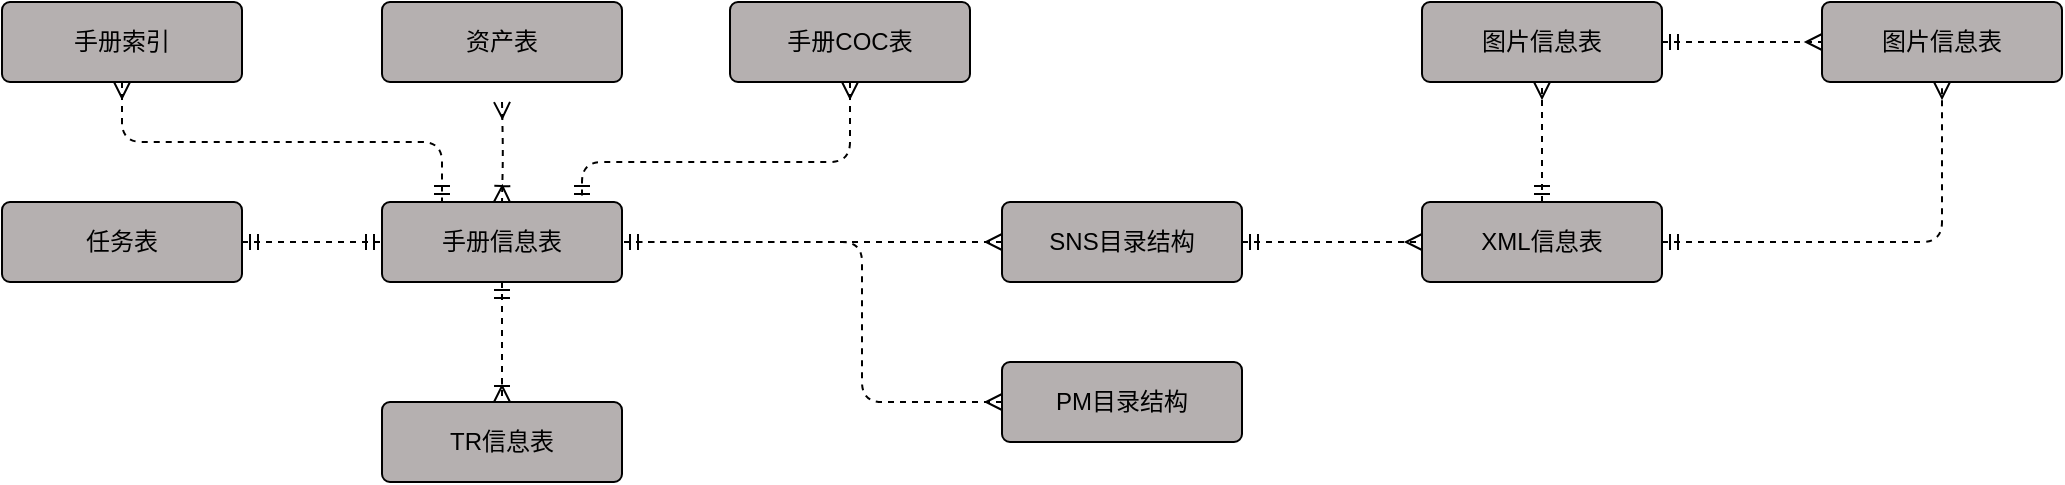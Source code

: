 <mxfile version="20.8.13" type="github">
  <diagram name="第 1 页" id="m6tsXBtOtZVhC4iY9ZGd">
    <mxGraphModel dx="651" dy="395" grid="1" gridSize="10" guides="1" tooltips="1" connect="1" arrows="1" fold="1" page="1" pageScale="1" pageWidth="827" pageHeight="1169" math="0" shadow="0">
      <root>
        <mxCell id="0" />
        <mxCell id="1" parent="0" />
        <mxCell id="i7sV4mJ3DL0peG9fB5IH-2" value="手册信息表" style="rounded=1;arcSize=10;whiteSpace=wrap;html=1;align=center;fillColor=#b5b0b0;" vertex="1" parent="1">
          <mxGeometry x="240" y="220" width="120" height="40" as="geometry" />
        </mxCell>
        <mxCell id="i7sV4mJ3DL0peG9fB5IH-4" value="资产表" style="rounded=1;arcSize=10;whiteSpace=wrap;html=1;align=center;fillColor=#b5b0b0;" vertex="1" parent="1">
          <mxGeometry x="240" y="120" width="120" height="40" as="geometry" />
        </mxCell>
        <mxCell id="i7sV4mJ3DL0peG9fB5IH-5" value="手册索引" style="rounded=1;arcSize=10;whiteSpace=wrap;html=1;align=center;fillColor=#b5b0b0;" vertex="1" parent="1">
          <mxGeometry x="50" y="120" width="120" height="40" as="geometry" />
        </mxCell>
        <mxCell id="i7sV4mJ3DL0peG9fB5IH-6" value="任务表" style="rounded=1;arcSize=10;whiteSpace=wrap;html=1;align=center;fillColor=#b5b0b0;" vertex="1" parent="1">
          <mxGeometry x="50" y="220" width="120" height="40" as="geometry" />
        </mxCell>
        <mxCell id="i7sV4mJ3DL0peG9fB5IH-8" value="TR信息表" style="rounded=1;arcSize=10;whiteSpace=wrap;html=1;align=center;fillColor=#b5b0b0;" vertex="1" parent="1">
          <mxGeometry x="240" y="320" width="120" height="40" as="geometry" />
        </mxCell>
        <mxCell id="i7sV4mJ3DL0peG9fB5IH-9" value="手册COC表" style="rounded=1;arcSize=10;whiteSpace=wrap;html=1;align=center;fillColor=#b5b0b0;" vertex="1" parent="1">
          <mxGeometry x="414" y="120" width="120" height="40" as="geometry" />
        </mxCell>
        <mxCell id="i7sV4mJ3DL0peG9fB5IH-17" value="" style="edgeStyle=orthogonalEdgeStyle;html=1;endArrow=ERoneToMany;startArrow=ERmany;labelBackgroundColor=none;fontFamily=Verdana;fontSize=12;align=left;dashed=1;startFill=0;entryX=0.5;entryY=0;entryDx=0;entryDy=0;" edge="1" parent="1" target="i7sV4mJ3DL0peG9fB5IH-2">
          <mxGeometry width="100" height="100" relative="1" as="geometry">
            <mxPoint x="300" y="170" as="sourcePoint" />
            <mxPoint x="250" y="100" as="targetPoint" />
          </mxGeometry>
        </mxCell>
        <mxCell id="i7sV4mJ3DL0peG9fB5IH-18" value="" style="edgeStyle=orthogonalEdgeStyle;html=1;endArrow=ERmandOne;startArrow=ERmany;labelBackgroundColor=none;fontFamily=Verdana;fontSize=12;align=left;exitX=0.5;exitY=1;dashed=1;exitDx=0;exitDy=0;startFill=0;entryX=0.25;entryY=0;entryDx=0;entryDy=0;endFill=0;" edge="1" parent="1" source="i7sV4mJ3DL0peG9fB5IH-5" target="i7sV4mJ3DL0peG9fB5IH-2">
          <mxGeometry width="100" height="100" relative="1" as="geometry">
            <mxPoint x="-97" y="-15" as="sourcePoint" />
            <mxPoint x="205" y="100" as="targetPoint" />
          </mxGeometry>
        </mxCell>
        <mxCell id="i7sV4mJ3DL0peG9fB5IH-19" value="" style="edgeStyle=orthogonalEdgeStyle;html=1;endArrow=ERmandOne;startArrow=ERmany;labelBackgroundColor=none;fontFamily=Verdana;fontSize=12;align=left;exitX=0.5;exitY=1;dashed=1;exitDx=0;exitDy=0;startFill=0;entryX=0.93;entryY=-0.071;entryDx=0;entryDy=0;entryPerimeter=0;endFill=0;" edge="1" parent="1" source="i7sV4mJ3DL0peG9fB5IH-9">
          <mxGeometry width="100" height="100" relative="1" as="geometry">
            <mxPoint x="452.6" y="-51.45" as="sourcePoint" />
            <mxPoint x="340.0" y="220.0" as="targetPoint" />
            <Array as="points">
              <mxPoint x="474" y="200" />
              <mxPoint x="340" y="200" />
            </Array>
          </mxGeometry>
        </mxCell>
        <mxCell id="i7sV4mJ3DL0peG9fB5IH-20" style="edgeStyle=orthogonalEdgeStyle;html=1;entryX=0;entryY=0.5;labelBackgroundColor=none;startArrow=ERmandOne;endArrow=ERmandOne;fontFamily=Verdana;fontSize=12;align=left;exitX=1;exitY=0.5;exitDx=0;exitDy=0;entryDx=0;entryDy=0;dashed=1;endFill=0;" edge="1" parent="1" source="i7sV4mJ3DL0peG9fB5IH-6" target="i7sV4mJ3DL0peG9fB5IH-2">
          <mxGeometry relative="1" as="geometry">
            <mxPoint x="60" y="125" as="sourcePoint" />
            <mxPoint x="160" y="125" as="targetPoint" />
          </mxGeometry>
        </mxCell>
        <mxCell id="i7sV4mJ3DL0peG9fB5IH-21" value="" style="edgeStyle=orthogonalEdgeStyle;html=1;endArrow=ERoneToMany;startArrow=ERmandOne;labelBackgroundColor=none;fontFamily=Verdana;fontSize=12;align=left;exitX=0.5;exitY=1;entryX=0.5;entryY=0;dashed=1;exitDx=0;exitDy=0;entryDx=0;entryDy=0;" edge="1" parent="1" source="i7sV4mJ3DL0peG9fB5IH-2" target="i7sV4mJ3DL0peG9fB5IH-8">
          <mxGeometry width="100" height="100" relative="1" as="geometry">
            <mxPoint x="250" y="150" as="sourcePoint" />
            <mxPoint x="250" y="250" as="targetPoint" />
          </mxGeometry>
        </mxCell>
        <mxCell id="i7sV4mJ3DL0peG9fB5IH-22" value="SNS目录结构" style="rounded=1;arcSize=10;whiteSpace=wrap;html=1;align=center;fillColor=#b5b0b0;" vertex="1" parent="1">
          <mxGeometry x="550" y="220" width="120" height="40" as="geometry" />
        </mxCell>
        <mxCell id="i7sV4mJ3DL0peG9fB5IH-23" value="PM目录结构" style="rounded=1;arcSize=10;whiteSpace=wrap;html=1;align=center;fillColor=#b5b0b0;" vertex="1" parent="1">
          <mxGeometry x="550" y="300" width="120" height="40" as="geometry" />
        </mxCell>
        <mxCell id="i7sV4mJ3DL0peG9fB5IH-24" value="" style="edgeStyle=orthogonalEdgeStyle;html=1;endArrow=ERmandOne;startArrow=ERmany;labelBackgroundColor=none;fontFamily=Verdana;fontSize=12;align=left;exitX=0;exitY=0.5;dashed=1;exitDx=0;exitDy=0;startFill=0;entryX=1;entryY=0.5;entryDx=0;entryDy=0;endFill=0;" edge="1" parent="1" source="i7sV4mJ3DL0peG9fB5IH-22" target="i7sV4mJ3DL0peG9fB5IH-2">
          <mxGeometry width="100" height="100" relative="1" as="geometry">
            <mxPoint x="484" y="170" as="sourcePoint" />
            <mxPoint x="350.0" y="230" as="targetPoint" />
            <Array as="points">
              <mxPoint x="550" y="240" />
            </Array>
          </mxGeometry>
        </mxCell>
        <mxCell id="i7sV4mJ3DL0peG9fB5IH-25" value="" style="edgeStyle=orthogonalEdgeStyle;html=1;endArrow=ERmandOne;startArrow=ERmany;labelBackgroundColor=none;fontFamily=Verdana;fontSize=12;align=left;dashed=1;startFill=0;entryX=1;entryY=0.5;entryDx=0;entryDy=0;endFill=0;" edge="1" parent="1" source="i7sV4mJ3DL0peG9fB5IH-23" target="i7sV4mJ3DL0peG9fB5IH-2">
          <mxGeometry width="100" height="100" relative="1" as="geometry">
            <mxPoint x="560" y="250" as="sourcePoint" />
            <mxPoint x="370.0" y="250" as="targetPoint" />
            <Array as="points">
              <mxPoint x="480" y="320" />
              <mxPoint x="480" y="240" />
            </Array>
          </mxGeometry>
        </mxCell>
        <mxCell id="i7sV4mJ3DL0peG9fB5IH-26" value="XML信息表" style="rounded=1;arcSize=10;whiteSpace=wrap;html=1;align=center;fillColor=#b5b0b0;" vertex="1" parent="1">
          <mxGeometry x="760" y="220" width="120" height="40" as="geometry" />
        </mxCell>
        <mxCell id="i7sV4mJ3DL0peG9fB5IH-27" value="" style="edgeStyle=orthogonalEdgeStyle;html=1;endArrow=ERmany;startArrow=ERmandOne;labelBackgroundColor=none;fontFamily=Verdana;fontSize=12;align=left;exitX=1;exitY=0.5;exitDx=0;exitDy=0;dashed=1;endFill=0;entryX=0;entryY=0.5;entryDx=0;entryDy=0;" edge="1" parent="1" source="i7sV4mJ3DL0peG9fB5IH-22" target="i7sV4mJ3DL0peG9fB5IH-26">
          <mxGeometry width="100" height="100" relative="1" as="geometry">
            <mxPoint x="660" y="55" as="sourcePoint" />
            <mxPoint x="710" y="55" as="targetPoint" />
          </mxGeometry>
        </mxCell>
        <mxCell id="i7sV4mJ3DL0peG9fB5IH-28" value="图片信息表" style="rounded=1;arcSize=10;whiteSpace=wrap;html=1;align=center;fillColor=#b5b0b0;" vertex="1" parent="1">
          <mxGeometry x="760" y="120" width="120" height="40" as="geometry" />
        </mxCell>
        <mxCell id="i7sV4mJ3DL0peG9fB5IH-29" value="" style="edgeStyle=orthogonalEdgeStyle;html=1;endArrow=ERmany;startArrow=ERmandOne;labelBackgroundColor=none;fontFamily=Verdana;fontSize=12;align=left;exitX=0.5;exitY=0;exitDx=0;exitDy=0;dashed=1;endFill=0;" edge="1" parent="1" source="i7sV4mJ3DL0peG9fB5IH-26" target="i7sV4mJ3DL0peG9fB5IH-28">
          <mxGeometry width="100" height="100" relative="1" as="geometry">
            <mxPoint x="775" y="20" as="sourcePoint" />
            <mxPoint x="775" y="-60" as="targetPoint" />
          </mxGeometry>
        </mxCell>
        <mxCell id="i7sV4mJ3DL0peG9fB5IH-30" value="图片信息表" style="rounded=1;arcSize=10;whiteSpace=wrap;html=1;align=center;fillColor=#b5b0b0;" vertex="1" parent="1">
          <mxGeometry x="960" y="120" width="120" height="40" as="geometry" />
        </mxCell>
        <mxCell id="i7sV4mJ3DL0peG9fB5IH-31" value="" style="edgeStyle=orthogonalEdgeStyle;html=1;endArrow=ERmany;startArrow=ERmandOne;labelBackgroundColor=none;fontFamily=Verdana;fontSize=12;align=left;entryX=0;entryY=0.5;entryDx=0;entryDy=0;dashed=1;endFill=0;exitX=1;exitY=0.5;exitDx=0;exitDy=0;" edge="1" parent="1" source="i7sV4mJ3DL0peG9fB5IH-28" target="i7sV4mJ3DL0peG9fB5IH-30">
          <mxGeometry width="100" height="100" relative="1" as="geometry">
            <mxPoint x="840" y="-95" as="sourcePoint" />
            <mxPoint x="990" y="-95" as="targetPoint" />
          </mxGeometry>
        </mxCell>
        <mxCell id="i7sV4mJ3DL0peG9fB5IH-32" value="" style="edgeStyle=orthogonalEdgeStyle;html=1;endArrow=ERmany;startArrow=ERmandOne;labelBackgroundColor=none;fontFamily=Verdana;fontSize=12;align=left;entryX=0.5;entryY=1;entryDx=0;entryDy=0;dashed=1;endFill=0;exitX=1;exitY=0.5;exitDx=0;exitDy=0;" edge="1" parent="1" source="i7sV4mJ3DL0peG9fB5IH-26" target="i7sV4mJ3DL0peG9fB5IH-30">
          <mxGeometry width="100" height="100" relative="1" as="geometry">
            <mxPoint x="890" y="150" as="sourcePoint" />
            <mxPoint x="970" y="150" as="targetPoint" />
          </mxGeometry>
        </mxCell>
      </root>
    </mxGraphModel>
  </diagram>
</mxfile>
